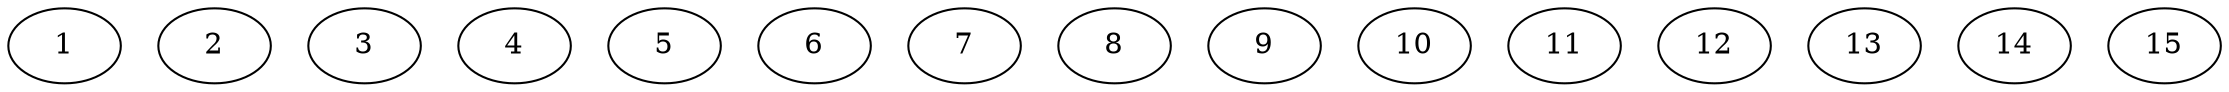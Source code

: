 // DAG automatically generated by daggen at Thu Oct  3 13:59:26 2019
// ./daggen --dot -n 15 --ccr 0.5 --fat 0.9 --regular 0.5 --density 0.9 --mindata 5242880 --maxdata 52428800 
digraph G {
  1 [size="90402816", alpha="0.14", expect_size="45201408"] 
  2 [size="55736320", alpha="0.20", expect_size="27868160"] 
  3 [size="80875520", alpha="0.06", expect_size="40437760"] 
  4 [size="76277760", alpha="0.07", expect_size="38138880"] 
  5 [size="25761792", alpha="0.02", expect_size="12880896"] 
  6 [size="42985472", alpha="0.00", expect_size="21492736"] 
  7 [size="21331968", alpha="0.07", expect_size="10665984"] 
  8 [size="37703680", alpha="0.15", expect_size="18851840"] 
  9 [size="94105600", alpha="0.01", expect_size="47052800"] 
  10 [size="99518464", alpha="0.12", expect_size="49759232"] 
  11 [size="96063488", alpha="0.01", expect_size="48031744"] 
  12 [size="69167104", alpha="0.00", expect_size="34583552"] 
  13 [size="66859008", alpha="0.06", expect_size="33429504"] 
  14 [size="96692224", alpha="0.11", expect_size="48346112"] 
  15 [size="37185536", alpha="0.02", expect_size="18592768"] 
}
